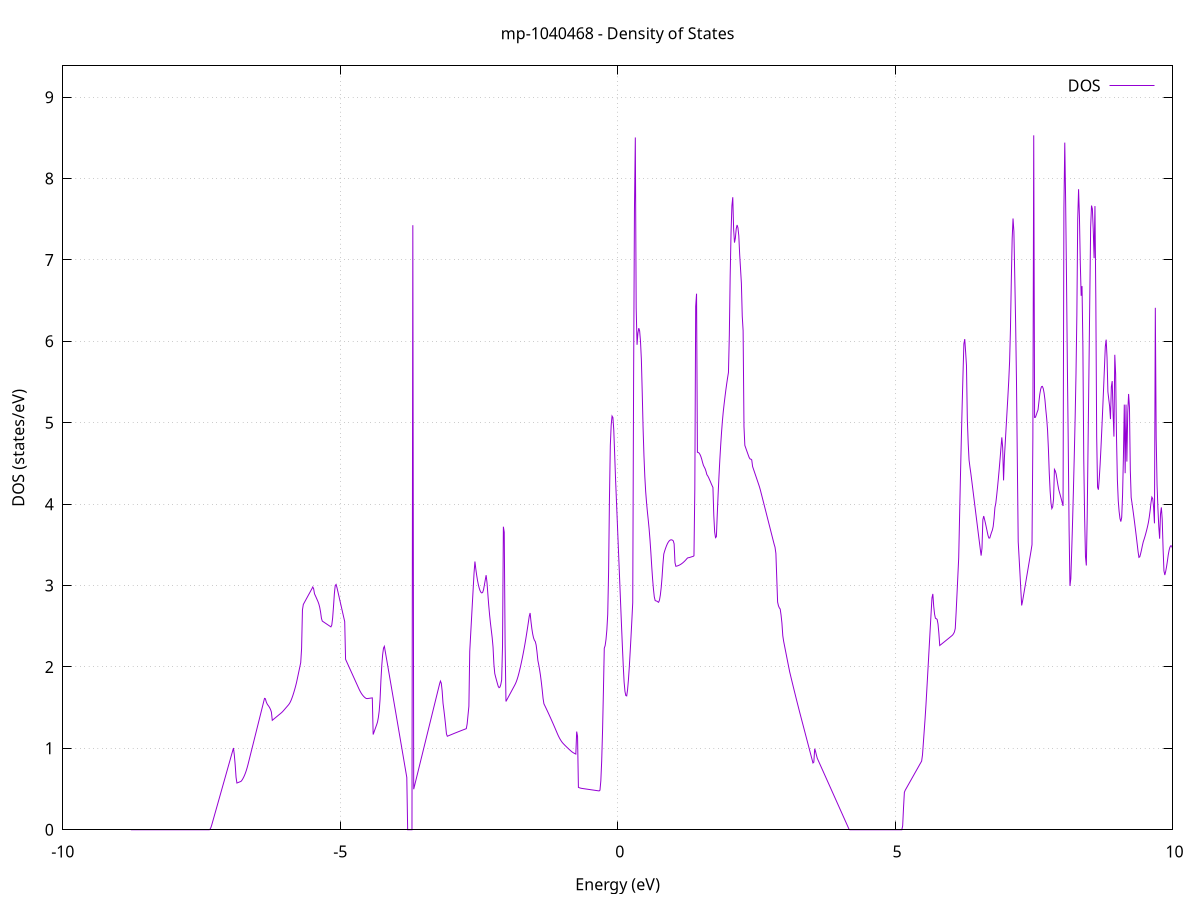set title 'mp-1040468 - Density of States'
set xlabel 'Energy (eV)'
set ylabel 'DOS (states/eV)'
set grid
set xrange [-10:10]
set yrange [0:9.384]
set xzeroaxis lt -1
set terminal png size 800,600
set output 'mp-1040468_dos_gnuplot.png'
plot '-' using 1:2 with lines title 'DOS'
-8.773600 0.000000
-8.758000 0.000000
-8.742500 0.000000
-8.726900 0.000000
-8.711400 0.000000
-8.695800 0.000000
-8.680300 0.000000
-8.664800 0.000000
-8.649200 0.000000
-8.633700 0.000000
-8.618100 0.000000
-8.602600 0.000000
-8.587100 0.000000
-8.571500 0.000000
-8.556000 0.000000
-8.540400 0.000000
-8.524900 0.000000
-8.509300 0.000000
-8.493800 0.000000
-8.478300 0.000000
-8.462700 0.000000
-8.447200 0.000000
-8.431600 0.000000
-8.416100 0.000000
-8.400500 0.000000
-8.385000 0.000000
-8.369500 0.000000
-8.353900 0.000000
-8.338400 0.000000
-8.322800 0.000000
-8.307300 0.000000
-8.291800 0.000000
-8.276200 0.000000
-8.260700 0.000000
-8.245100 0.000000
-8.229600 0.000000
-8.214000 0.000000
-8.198500 0.000000
-8.183000 0.000000
-8.167400 0.000000
-8.151900 0.000000
-8.136300 0.000000
-8.120800 0.000000
-8.105200 0.000000
-8.089700 0.000000
-8.074200 0.000000
-8.058600 0.000000
-8.043100 0.000000
-8.027500 0.000000
-8.012000 0.000000
-7.996500 0.000000
-7.980900 0.000000
-7.965400 0.000000
-7.949800 0.000000
-7.934300 0.000000
-7.918700 0.000000
-7.903200 0.000000
-7.887700 0.000000
-7.872100 0.000000
-7.856600 0.000000
-7.841000 0.000000
-7.825500 0.000000
-7.809900 0.000000
-7.794400 0.000000
-7.778900 0.000000
-7.763300 0.000000
-7.747800 0.000000
-7.732200 0.000000
-7.716700 0.000000
-7.701200 0.000000
-7.685600 0.000000
-7.670100 0.000000
-7.654500 0.000000
-7.639000 0.000000
-7.623400 0.000000
-7.607900 0.000000
-7.592400 0.000000
-7.576800 0.000000
-7.561300 0.000000
-7.545700 0.000000
-7.530200 0.000000
-7.514600 0.000000
-7.499100 0.000000
-7.483600 0.000000
-7.468000 0.000000
-7.452500 0.000000
-7.436900 0.000000
-7.421400 0.000000
-7.405900 0.000000
-7.390300 0.000000
-7.374800 0.000000
-7.359200 0.000100
-7.343700 0.010200
-7.328100 0.032100
-7.312600 0.066100
-7.297100 0.103700
-7.281500 0.141200
-7.266000 0.178700
-7.250400 0.216300
-7.234900 0.253800
-7.219300 0.291300
-7.203800 0.328800
-7.188300 0.366400
-7.172700 0.403900
-7.157200 0.441400
-7.141600 0.479000
-7.126100 0.516500
-7.110600 0.554000
-7.095000 0.591500
-7.079500 0.629100
-7.063900 0.666600
-7.048400 0.704100
-7.032800 0.741700
-7.017300 0.779200
-7.001800 0.816700
-6.986200 0.854200
-6.970700 0.891800
-6.955100 0.929300
-6.939600 0.966800
-6.924000 1.004400
-6.908500 0.918000
-6.893000 0.799400
-6.877400 0.645000
-6.861900 0.574400
-6.846300 0.578600
-6.830800 0.582900
-6.815200 0.587100
-6.799700 0.591400
-6.784200 0.597000
-6.768600 0.611400
-6.753100 0.629000
-6.737500 0.649700
-6.722000 0.673600
-6.706500 0.700700
-6.690900 0.731900
-6.675400 0.767600
-6.659800 0.807700
-6.644300 0.850100
-6.628700 0.892600
-6.613200 0.935000
-6.597700 0.977400
-6.582100 1.019900
-6.566600 1.062300
-6.551000 1.104700
-6.535500 1.147200
-6.519900 1.189600
-6.504400 1.232000
-6.488900 1.274500
-6.473300 1.316900
-6.457800 1.359300
-6.442200 1.401800
-6.426700 1.444200
-6.411200 1.486600
-6.395600 1.529100
-6.380100 1.571500
-6.364500 1.614000
-6.349000 1.610100
-6.333400 1.571300
-6.317900 1.547100
-6.302400 1.530700
-6.286800 1.516700
-6.271300 1.498900
-6.255700 1.477100
-6.240200 1.445000
-6.224600 1.344500
-6.209100 1.353300
-6.193600 1.362000
-6.178000 1.370800
-6.162500 1.379500
-6.146900 1.388300
-6.131400 1.397000
-6.115900 1.405800
-6.100300 1.414600
-6.084800 1.423300
-6.069200 1.432100
-6.053700 1.441200
-6.038100 1.451600
-6.022600 1.463300
-6.007100 1.475600
-5.991500 1.487900
-5.976000 1.500200
-5.960400 1.512400
-5.944900 1.524700
-5.929300 1.537100
-5.913800 1.552200
-5.898300 1.571600
-5.882700 1.595200
-5.867200 1.623100
-5.851600 1.653800
-5.836100 1.687200
-5.820600 1.723300
-5.805000 1.761900
-5.789500 1.803300
-5.773900 1.852400
-5.758400 1.902700
-5.742800 1.953000
-5.727300 2.003400
-5.711800 2.053700
-5.696200 2.227700
-5.680700 2.700700
-5.665100 2.768000
-5.649600 2.787400
-5.634000 2.806800
-5.618500 2.826200
-5.603000 2.845600
-5.587400 2.865000
-5.571900 2.884400
-5.556300 2.903800
-5.540800 2.923200
-5.525300 2.942600
-5.509700 2.962000
-5.494200 2.982600
-5.478600 2.959100
-5.463100 2.898000
-5.447500 2.875200
-5.432000 2.851500
-5.416500 2.827500
-5.400900 2.803200
-5.385400 2.774200
-5.369800 2.733400
-5.354300 2.675900
-5.338700 2.598300
-5.323200 2.563700
-5.307700 2.556600
-5.292100 2.549400
-5.276600 2.542300
-5.261000 2.535200
-5.245500 2.528000
-5.230000 2.520900
-5.214400 2.513800
-5.198900 2.506600
-5.183300 2.499500
-5.167800 2.492400
-5.152200 2.514100
-5.136700 2.600300
-5.121200 2.741000
-5.105600 2.897600
-5.090100 3.000700
-5.074500 3.013400
-5.059000 2.975900
-5.043400 2.929400
-5.027900 2.882900
-5.012400 2.836400
-4.996800 2.789900
-4.981300 2.743300
-4.965700 2.696800
-4.950200 2.650300
-4.934700 2.603700
-4.919100 2.557200
-4.903600 2.094300
-4.888000 2.070900
-4.872500 2.047500
-4.856900 2.024100
-4.841400 2.000700
-4.825900 1.977300
-4.810300 1.953900
-4.794800 1.930400
-4.779200 1.907000
-4.763700 1.883600
-4.748100 1.860200
-4.732600 1.836700
-4.717100 1.813300
-4.701500 1.789800
-4.686000 1.766400
-4.670400 1.742900
-4.654900 1.720100
-4.639400 1.699400
-4.623800 1.680900
-4.608300 1.664700
-4.592700 1.650500
-4.577200 1.638200
-4.561600 1.627800
-4.546100 1.619300
-4.530600 1.612700
-4.515000 1.611300
-4.499500 1.612800
-4.483900 1.614300
-4.468400 1.615800
-4.452800 1.617300
-4.437300 1.618800
-4.421800 1.620300
-4.406200 1.170200
-4.390700 1.200000
-4.375100 1.229900
-4.359600 1.259700
-4.344100 1.289600
-4.328500 1.322500
-4.313000 1.378000
-4.297400 1.459900
-4.281900 1.601400
-4.266300 1.836400
-4.250800 2.019800
-4.235300 2.151700
-4.219700 2.231900
-4.204200 2.253600
-4.188600 2.192200
-4.173100 2.130600
-4.157500 2.069100
-4.142000 2.007500
-4.126500 1.945900
-4.110900 1.884200
-4.095400 1.822500
-4.079800 1.760800
-4.064300 1.699000
-4.048800 1.637100
-4.033200 1.575300
-4.017700 1.513400
-4.002100 1.451400
-3.986600 1.389400
-3.971000 1.327400
-3.955500 1.265300
-3.940000 1.203200
-3.924400 1.141000
-3.908900 1.078900
-3.893300 1.016600
-3.877800 0.954400
-3.862200 0.892000
-3.846700 0.829700
-3.831200 0.767300
-3.815600 0.704900
-3.800100 0.642400
-3.784500 0.000000
-3.769000 0.000000
-3.753400 0.000000
-3.737900 0.000000
-3.722400 0.000000
-3.706800 0.000000
-3.691300 7.427000
-3.675700 0.498300
-3.660200 0.541400
-3.644700 0.584600
-3.629100 0.627700
-3.613600 0.670900
-3.598000 0.714000
-3.582500 0.757200
-3.566900 0.800300
-3.551400 0.843400
-3.535900 0.886600
-3.520300 0.929700
-3.504800 0.972800
-3.489200 1.015900
-3.473700 1.059100
-3.458100 1.102200
-3.442600 1.145300
-3.427100 1.188400
-3.411500 1.231500
-3.396000 1.274600
-3.380400 1.317700
-3.364900 1.360800
-3.349400 1.403800
-3.333800 1.446900
-3.318300 1.490000
-3.302700 1.533100
-3.287200 1.576100
-3.271600 1.619200
-3.256100 1.662300
-3.240600 1.705300
-3.225000 1.748400
-3.209500 1.791400
-3.193900 1.826600
-3.178400 1.801100
-3.162800 1.705200
-3.147300 1.554800
-3.131800 1.472500
-3.116200 1.382200
-3.100700 1.283900
-3.085100 1.177500
-3.069600 1.148700
-3.054100 1.153200
-3.038500 1.157700
-3.023000 1.162100
-3.007400 1.166500
-2.991900 1.170900
-2.976300 1.175300
-2.960800 1.179600
-2.945300 1.184000
-2.929700 1.188300
-2.914200 1.192500
-2.898600 1.196800
-2.883100 1.201000
-2.867500 1.205300
-2.852000 1.209400
-2.836500 1.213600
-2.820900 1.217800
-2.805400 1.221900
-2.789800 1.226000
-2.774300 1.230100
-2.758800 1.234100
-2.743200 1.238100
-2.727700 1.242200
-2.712100 1.301600
-2.696600 1.409600
-2.681000 1.517000
-2.665500 2.192300
-2.650000 2.386800
-2.634400 2.580600
-2.618900 2.773800
-2.603300 2.966300
-2.587800 3.156400
-2.572200 3.295100
-2.556700 3.205900
-2.541200 3.128600
-2.525600 3.063100
-2.510100 3.009500
-2.494500 2.967300
-2.479000 2.936500
-2.463500 2.917100
-2.447900 2.909200
-2.432400 2.916500
-2.416800 2.950200
-2.401300 3.008000
-2.385700 3.069800
-2.370200 3.127600
-2.354700 3.037900
-2.339100 2.894700
-2.323600 2.758800
-2.308000 2.640200
-2.292500 2.539100
-2.276900 2.450500
-2.261400 2.360600
-2.245900 2.245200
-2.230300 2.034600
-2.214800 1.919700
-2.199200 1.876700
-2.183700 1.837900
-2.168200 1.799100
-2.152600 1.762400
-2.137100 1.745600
-2.121500 1.752900
-2.106000 1.784200
-2.090400 1.839500
-2.074900 2.251400
-2.059400 3.722900
-2.043800 3.655900
-2.028300 2.282300
-2.012700 1.576400
-1.997200 1.596100
-1.981600 1.615800
-1.966100 1.635600
-1.950600 1.655300
-1.935000 1.675000
-1.919500 1.694700
-1.903900 1.714400
-1.888400 1.734000
-1.872900 1.753700
-1.857300 1.773400
-1.841800 1.794300
-1.826200 1.819500
-1.810700 1.849400
-1.795100 1.884000
-1.779600 1.923300
-1.764100 1.966600
-1.748500 2.012500
-1.733000 2.061200
-1.717400 2.112400
-1.701900 2.166300
-1.686300 2.222900
-1.670800 2.282100
-1.655300 2.344900
-1.639700 2.411600
-1.624200 2.480100
-1.608600 2.550700
-1.593100 2.623100
-1.577600 2.663100
-1.562000 2.557900
-1.546500 2.471700
-1.530900 2.404600
-1.515400 2.356600
-1.499800 2.327800
-1.484300 2.312200
-1.468800 2.269000
-1.453200 2.182700
-1.437700 2.079600
-1.422100 2.027000
-1.406600 1.967200
-1.391000 1.896200
-1.375500 1.814000
-1.360000 1.720500
-1.344400 1.615900
-1.328900 1.548000
-1.313300 1.526100
-1.297800 1.504100
-1.282300 1.481800
-1.266700 1.459300
-1.251200 1.436500
-1.235600 1.413500
-1.220100 1.390300
-1.204500 1.366800
-1.189000 1.343100
-1.173500 1.319200
-1.157900 1.295000
-1.142400 1.270600
-1.126800 1.246000
-1.111300 1.221100
-1.095700 1.196000
-1.080200 1.171300
-1.064700 1.148500
-1.049100 1.127600
-1.033600 1.108700
-1.018000 1.091800
-1.002500 1.076800
-0.986900 1.063700
-0.971400 1.052400
-0.955900 1.041600
-0.940300 1.031000
-0.924800 1.020600
-0.909200 1.010300
-0.893700 1.000300
-0.878200 0.990400
-0.862600 0.980700
-0.847100 0.971200
-0.831500 0.961900
-0.816000 0.953700
-0.800400 0.946800
-0.784900 0.940600
-0.769400 0.935000
-0.753800 0.930100
-0.738300 1.206300
-0.722700 1.148100
-0.707200 0.520700
-0.691600 0.516600
-0.676100 0.513200
-0.660600 0.510400
-0.645000 0.508300
-0.629500 0.506700
-0.613900 0.505100
-0.598400 0.503600
-0.582900 0.502000
-0.567300 0.500500
-0.551800 0.498900
-0.536200 0.497400
-0.520700 0.495800
-0.505100 0.494300
-0.489600 0.492800
-0.474100 0.491200
-0.458500 0.489700
-0.443000 0.488100
-0.427400 0.486600
-0.411900 0.485000
-0.396300 0.483500
-0.380800 0.482000
-0.365300 0.480400
-0.349700 0.478900
-0.334200 0.477300
-0.318600 0.486000
-0.303100 0.600600
-0.287600 0.844600
-0.272000 1.215900
-0.256500 1.700200
-0.240900 2.230100
-0.225400 2.262500
-0.209800 2.338000
-0.194300 2.456500
-0.178800 2.646500
-0.163200 3.161800
-0.147700 4.062300
-0.132100 4.721300
-0.116600 4.968300
-0.101000 5.082600
-0.085500 5.064200
-0.070000 4.913100
-0.054400 4.629200
-0.038900 4.328000
-0.023300 4.069200
-0.007800 3.809500
0.007700 3.549200
0.023300 3.288500
0.038800 3.027400
0.054400 2.765700
0.069900 2.503900
0.085500 2.251800
0.101000 2.015000
0.116500 1.815200
0.132100 1.699300
0.147600 1.648800
0.163200 1.644500
0.178700 1.719700
0.194300 1.842700
0.209800 1.996600
0.225300 2.178900
0.240900 2.373400
0.256400 2.577100
0.272000 2.789900
0.287500 5.511600
0.303000 7.624100
0.318600 8.504600
0.334100 6.411900
0.349700 5.957800
0.365200 6.100600
0.380800 6.162000
0.396300 6.129100
0.411800 6.001900
0.427400 5.780200
0.442900 5.378600
0.458500 4.935800
0.474000 4.596000
0.489600 4.340100
0.505100 4.155000
0.520600 4.020600
0.536200 3.906300
0.551700 3.805200
0.567300 3.695200
0.582800 3.563600
0.598300 3.410400
0.613900 3.238900
0.629400 3.085000
0.645000 2.958600
0.660500 2.861300
0.676100 2.816000
0.691600 2.811300
0.707100 2.808800
0.722700 2.800500
0.738200 2.794400
0.753800 2.821500
0.769300 2.881900
0.784900 2.975500
0.800400 3.102400
0.815900 3.262600
0.831500 3.386500
0.847000 3.423700
0.862600 3.455900
0.878100 3.484500
0.893600 3.509500
0.909200 3.529600
0.924700 3.545000
0.940300 3.555500
0.955800 3.561200
0.971400 3.562000
0.986900 3.558100
1.002400 3.549300
1.018000 3.512300
1.033500 3.281600
1.049100 3.236700
1.064600 3.239000
1.080200 3.242200
1.095700 3.246200
1.111200 3.251000
1.126800 3.256800
1.142300 3.263300
1.157900 3.270800
1.173400 3.279000
1.188900 3.288200
1.204500 3.298200
1.220000 3.309000
1.235600 3.320700
1.251100 3.333300
1.266700 3.341600
1.282200 3.342600
1.297700 3.345000
1.313300 3.348600
1.328800 3.352300
1.344400 3.355500
1.359900 3.358300
1.375500 3.365700
1.391000 4.191600
1.406500 6.428300
1.422100 6.585700
1.437600 4.637300
1.453200 4.635000
1.468700 4.626700
1.484200 4.610100
1.499800 4.585400
1.515300 4.552400
1.530900 4.511200
1.546400 4.475900
1.562000 4.455000
1.577500 4.434100
1.593000 4.402100
1.608600 4.361900
1.624100 4.346900
1.639700 4.326700
1.655200 4.302000
1.670800 4.278600
1.686300 4.252600
1.701800 4.228300
1.717400 4.205700
1.732900 3.860500
1.748500 3.658200
1.764000 3.588500
1.779500 3.600200
1.795100 3.869300
1.810600 4.116400
1.826200 4.341600
1.841700 4.544800
1.857300 4.726100
1.872800 4.885400
1.888300 5.022700
1.903900 5.138100
1.919400 5.231700
1.935000 5.320900
1.950500 5.404200
1.966100 5.481500
1.981600 5.552800
1.997100 5.618300
2.012700 6.071900
2.028200 6.805300
2.043800 7.336700
2.059300 7.666300
2.074900 7.770400
2.090400 7.377700
2.105900 7.212800
2.121500 7.267200
2.137000 7.382300
2.152600 7.429400
2.168100 7.394900
2.183600 7.296600
2.199200 7.068900
2.214700 6.893000
2.230300 6.711600
2.245800 6.308300
2.261400 6.130500
2.276900 4.953800
2.292400 4.722600
2.308000 4.692000
2.323500 4.661700
2.339100 4.631800
2.354600 4.602100
2.370200 4.573400
2.385700 4.555700
2.401200 4.552700
2.416800 4.543200
2.432300 4.462200
2.447900 4.430900
2.463400 4.399600
2.478900 4.368300
2.494500 4.337100
2.510000 4.305800
2.525600 4.274500
2.541100 4.243300
2.556700 4.211000
2.572200 4.173900
2.587700 4.132300
2.603300 4.090600
2.618800 4.048900
2.634400 4.007300
2.649900 3.965600
2.665500 3.923900
2.681000 3.882200
2.696500 3.840400
2.712100 3.798700
2.727600 3.757000
2.743200 3.715200
2.758700 3.673500
2.774200 3.631700
2.789800 3.589900
2.805300 3.548200
2.820900 3.507000
2.836400 3.471100
2.852000 3.395500
2.867500 3.095500
2.883000 2.797200
2.898600 2.751200
2.914100 2.726300
2.929700 2.711500
2.945200 2.637500
2.960800 2.537800
2.976300 2.384400
2.991800 2.314900
3.007400 2.261000
3.022900 2.207100
3.038500 2.153300
3.054000 2.099600
3.069500 2.046000
3.085100 1.992600
3.100600 1.939600
3.116200 1.895500
3.131700 1.851600
3.147300 1.808000
3.162800 1.764600
3.178300 1.721500
3.193900 1.678600
3.209400 1.636000
3.225000 1.593600
3.240500 1.551500
3.256100 1.509600
3.271600 1.468000
3.287100 1.427100
3.302700 1.386700
3.318200 1.346300
3.333800 1.305900
3.349300 1.265500
3.364800 1.225100
3.380400 1.184700
3.395900 1.144300
3.411500 1.103900
3.427000 1.063400
3.442600 1.023000
3.458100 0.982600
3.473600 0.942100
3.489200 0.901700
3.504700 0.861200
3.520300 0.820800
3.535800 0.830800
3.551400 0.995700
3.566900 0.962300
3.582400 0.918000
3.598000 0.878200
3.613500 0.854600
3.629100 0.830900
3.644600 0.807200
3.660100 0.783600
3.675700 0.759900
3.691200 0.736200
3.706800 0.712600
3.722300 0.688900
3.737900 0.665200
3.753400 0.641600
3.768900 0.617900
3.784500 0.594200
3.800000 0.570600
3.815600 0.546900
3.831100 0.523200
3.846700 0.499600
3.862200 0.475900
3.877700 0.452200
3.893300 0.428600
3.908800 0.404900
3.924400 0.381200
3.939900 0.357600
3.955400 0.333900
3.971000 0.310200
3.986500 0.286600
4.002100 0.262900
4.017600 0.239200
4.033200 0.215600
4.048700 0.191900
4.064200 0.168200
4.079800 0.144600
4.095300 0.120900
4.110900 0.097200
4.126400 0.073600
4.142000 0.049900
4.157500 0.026200
4.173000 0.002600
4.188600 0.000000
4.204100 0.000000
4.219700 0.000000
4.235200 0.000000
4.250700 0.000000
4.266300 0.000000
4.281800 0.000000
4.297400 0.000000
4.312900 0.000000
4.328500 0.000000
4.344000 0.000000
4.359500 0.000000
4.375100 0.000000
4.390600 0.000000
4.406200 0.000000
4.421700 0.000000
4.437300 0.000000
4.452800 0.000000
4.468300 0.000000
4.483900 0.000000
4.499400 0.000000
4.515000 0.000000
4.530500 0.000000
4.546000 0.000000
4.561600 0.000000
4.577100 0.000000
4.592700 0.000000
4.608200 0.000000
4.623800 0.000000
4.639300 0.000000
4.654800 0.000000
4.670400 0.000000
4.685900 0.000000
4.701500 0.000000
4.717000 0.000000
4.732600 0.000000
4.748100 0.000000
4.763600 0.000000
4.779200 0.000000
4.794700 0.000000
4.810300 0.000000
4.825800 0.000000
4.841400 0.000000
4.856900 0.000000
4.872400 0.000000
4.888000 0.000000
4.903500 0.000000
4.919100 0.000000
4.934600 0.000000
4.950100 0.000000
4.965700 0.000000
4.981200 0.000000
4.996800 0.000000
5.012300 0.000000
5.027900 0.000000
5.043400 0.000000
5.058900 0.000000
5.074500 0.000000
5.090000 0.000000
5.105600 0.000000
5.121100 0.000000
5.136700 0.046700
5.152200 0.269600
5.167700 0.460300
5.183300 0.486000
5.198800 0.504800
5.214400 0.523600
5.229900 0.542500
5.245400 0.561300
5.261000 0.580100
5.276500 0.598900
5.292100 0.617700
5.307600 0.636500
5.323200 0.655300
5.338700 0.674100
5.354200 0.693000
5.369800 0.711800
5.385300 0.730600
5.400900 0.749400
5.416400 0.768200
5.432000 0.787100
5.447500 0.805900
5.463000 0.824700
5.478600 0.843500
5.494100 0.918300
5.509700 1.066900
5.525200 1.215200
5.540700 1.363400
5.556300 1.528500
5.571800 1.715200
5.587400 1.903800
5.602900 2.094300
5.618500 2.286700
5.634000 2.477900
5.649500 2.663700
5.665100 2.849000
5.680600 2.897400
5.696200 2.747300
5.711700 2.649400
5.727300 2.598100
5.742800 2.593300
5.758300 2.583700
5.773900 2.527400
5.789400 2.412100
5.805000 2.263500
5.820500 2.272000
5.836000 2.280400
5.851600 2.288900
5.867100 2.297400
5.882700 2.305900
5.898200 2.314400
5.913800 2.323000
5.929300 2.331600
5.944800 2.340200
5.960400 2.348800
5.975900 2.357400
5.991500 2.366100
6.007000 2.374800
6.022600 2.383500
6.038100 2.393400
6.053600 2.408500
6.069200 2.429300
6.084700 2.472600
6.100300 2.670200
6.115800 2.890600
6.131300 3.114800
6.146900 3.342900
6.162400 3.841200
6.178000 4.327200
6.193500 4.783000
6.209100 5.208600
6.224600 5.604000
6.240100 5.969200
6.255700 6.027600
6.271200 5.873800
6.286800 5.703800
6.302300 5.045200
6.317900 4.746300
6.333400 4.542200
6.348900 4.458100
6.364500 4.382700
6.380000 4.299600
6.395600 4.214500
6.411100 4.129200
6.426600 4.043700
6.442200 3.958000
6.457700 3.872300
6.473300 3.787000
6.488800 3.702000
6.504400 3.617400
6.519900 3.533100
6.535400 3.449200
6.551000 3.368000
6.566500 3.459700
6.582100 3.808100
6.597600 3.853900
6.613200 3.811200
6.628700 3.765500
6.644200 3.716600
6.659800 3.664700
6.675300 3.615000
6.690900 3.583900
6.706400 3.583600
6.721900 3.618100
6.737500 3.652400
6.753000 3.679700
6.768600 3.726800
6.784100 3.825900
6.799700 3.959300
6.815200 4.010200
6.830700 4.102800
6.846300 4.205700
6.861800 4.316100
6.877400 4.433900
6.892900 4.559100
6.908500 4.692900
6.924000 4.820200
6.939500 4.695300
6.955100 4.292400
6.970600 4.572400
6.986200 4.759500
7.001700 4.945900
7.017200 5.131400
7.032800 5.316200
7.048300 5.510900
7.063900 5.748900
7.079400 6.146200
7.095000 6.747400
7.110500 7.260800
7.126000 7.509300
7.141600 7.347800
7.157100 6.797600
7.172700 6.226300
7.188200 5.514200
7.203800 4.511400
7.219300 3.539100
7.234800 3.349100
7.250400 3.155200
7.265900 2.957400
7.281500 2.755700
7.297000 2.804800
7.312500 2.867600
7.328100 2.930400
7.343600 2.993200
7.359200 3.056000
7.374700 3.118900
7.390300 3.181800
7.405800 3.244700
7.421300 3.307700
7.436900 3.370700
7.452400 3.433700
7.468000 3.502400
7.483500 4.814100
7.499100 8.530600
7.514600 5.065100
7.530100 5.067100
7.545700 5.097800
7.561200 5.130600
7.576800 5.159700
7.592300 5.256400
7.607800 5.347900
7.623400 5.410100
7.638900 5.443100
7.654500 5.446800
7.670000 5.421200
7.685600 5.366300
7.701100 5.282100
7.716600 5.161200
7.732200 5.054700
7.747700 4.915400
7.763300 4.684200
7.778800 4.387000
7.794400 4.163800
7.809900 4.014400
7.825400 3.945500
7.841000 3.967200
7.856500 4.064400
7.872100 4.426900
7.887600 4.408500
7.903200 4.369700
7.918700 4.303400
7.934200 4.236700
7.949800 4.178600
7.965300 4.139500
7.980900 4.101000
7.996400 4.061100
8.011900 4.020100
8.027500 3.977700
8.043000 7.630600
8.058600 8.441600
8.074100 7.721400
8.089700 6.775400
8.105200 5.704700
8.120700 4.774000
8.136300 3.697400
8.151800 2.995700
8.167400 3.085100
8.182900 3.411200
8.198500 3.770200
8.214000 4.162200
8.229500 4.587300
8.245100 5.048600
8.260600 5.589700
8.276200 6.316800
8.291700 7.498100
8.307200 7.868700
8.322800 7.531500
8.338300 6.959700
8.353900 6.559800
8.369400 6.679100
8.385000 5.940100
8.400500 4.561000
8.416000 3.851200
8.431600 3.356400
8.447100 3.246500
8.462700 3.848400
8.478200 4.729000
8.493800 5.619900
8.509300 6.528500
8.524800 7.402500
8.540400 7.667900
8.555900 7.626700
8.571500 7.374000
8.587000 7.022400
8.602500 7.661600
8.618100 6.515700
8.633600 4.827000
8.649200 4.208900
8.664700 4.177800
8.680300 4.316500
8.695800 4.490200
8.711300 4.698700
8.726900 4.931100
8.742400 5.171200
8.758000 5.419100
8.773500 5.674800
8.789100 5.936600
8.804600 6.020800
8.820100 5.801200
8.835700 5.380500
8.851200 5.289900
8.866800 5.202100
8.882300 5.044500
8.897800 5.441100
8.913400 5.512000
8.928900 5.124500
8.944500 4.830200
8.960000 5.835000
8.975600 5.595300
8.991100 4.815200
9.006600 4.299500
9.022200 4.045400
9.037700 3.911600
9.053300 3.825100
9.068800 3.785900
9.084400 3.837700
9.099900 4.109000
9.115400 4.581100
9.131000 5.222800
9.146500 4.380200
9.162100 5.222800
9.177600 4.523200
9.193100 5.120400
9.208700 5.353600
9.224200 5.191400
9.239800 4.414700
9.255300 4.081900
9.270900 4.009400
9.286400 3.932400
9.301900 3.852800
9.317500 3.770500
9.333000 3.685500
9.348600 3.597900
9.364100 3.507700
9.379700 3.416600
9.395200 3.346200
9.410700 3.353800
9.426300 3.393600
9.441800 3.439500
9.457400 3.491600
9.472900 3.536900
9.488400 3.569000
9.504000 3.604000
9.519500 3.642000
9.535100 3.682800
9.550600 3.726600
9.566200 3.776900
9.581700 3.842300
9.597200 3.923200
9.612800 4.019600
9.628300 4.086800
9.643900 4.067400
9.659400 3.959900
9.675000 3.764400
9.690500 6.412200
9.706000 4.816600
9.721600 4.240100
9.737100 3.949500
9.752700 3.724800
9.768200 3.575700
9.783700 3.878100
9.799300 3.960600
9.814800 3.813800
9.830400 3.451800
9.845900 3.181300
9.861500 3.129400
9.877000 3.173300
9.892500 3.230200
9.908100 3.300400
9.923600 3.377300
9.939200 3.435800
9.954700 3.473200
9.970300 3.489500
9.985800 3.484700
10.001300 3.456300
10.016900 3.383400
10.032400 3.261500
10.048000 3.094400
10.063500 2.922100
10.079000 2.786500
10.094600 2.687800
10.110100 2.625900
10.125700 2.600900
10.141200 2.664900
10.156800 2.751700
10.172300 2.852800
10.187800 3.166600
10.203400 3.581400
10.218900 4.052200
10.234500 4.492500
10.250000 4.407600
10.265600 3.404200
10.281100 3.162000
10.296600 2.989300
10.312200 2.886400
10.327700 2.831600
10.343300 2.824600
10.358800 2.828800
10.374300 2.832700
10.389900 2.836300
10.405400 2.839600
10.421000 2.842600
10.436500 2.845300
10.452100 2.847700
10.467600 2.849800
10.483100 2.851600
10.498700 2.853100
10.514200 2.854200
10.529800 3.012900
10.545300 3.247100
10.560900 3.789900
10.576400 4.147600
10.591900 4.267900
10.607500 4.371200
10.623000 4.472700
10.638600 4.542700
10.654100 4.485500
10.669700 4.669600
10.685200 4.638600
10.700700 4.672400
10.716300 4.741800
10.731800 4.715900
10.747400 4.662700
10.762900 4.604500
10.778400 4.541500
10.794000 4.473500
10.809500 4.400400
10.825100 4.321100
10.840600 4.235500
10.856200 4.144100
10.871700 4.051400
10.887200 3.958800
10.902800 3.866100
10.918300 3.774100
10.933900 3.695800
10.949400 3.632400
10.965000 3.578000
10.980500 3.535300
10.996000 3.507600
11.011600 3.479500
11.027100 3.451000
11.042700 3.412300
11.058200 3.359500
11.073700 3.307800
11.089300 3.257100
11.104800 3.207400
11.120400 3.158800
11.135900 3.111200
11.151500 3.064700
11.167000 3.026300
11.182500 2.995200
11.198100 2.988900
11.213600 2.984300
11.229200 2.981300
11.244700 2.979900
11.260300 2.980000
11.275800 2.989800
11.291300 3.007300
11.306900 3.024900
11.322400 3.042600
11.338000 3.060500
11.353500 3.078500
11.369000 3.103100
11.384600 3.138500
11.400100 3.180300
11.415700 3.228500
11.431200 3.283200
11.446800 3.344200
11.462300 3.411800
11.477800 3.446200
11.493400 3.457200
11.508900 3.462900
11.524500 3.463200
11.540000 3.553900
11.555600 3.656000
11.571100 3.731000
11.586600 3.859700
11.602200 4.592300
11.617700 4.501500
11.633300 4.350200
11.648800 4.354100
11.664300 4.358000
11.679900 4.342300
11.695400 4.304200
11.711000 4.246500
11.726500 4.186200
11.742100 4.647100
11.757600 4.781800
11.773100 4.782000
11.788700 4.724000
11.804200 4.611100
11.819800 4.486600
11.835300 4.381500
11.850900 4.292700
11.866400 4.211200
11.881900 4.137100
11.897500 4.070300
11.913000 4.010800
11.928600 3.985100
11.944100 3.997600
11.959600 4.019900
11.975200 4.052300
11.990700 4.095600
12.006300 4.104000
12.021800 4.108400
12.037400 4.111400
12.052900 4.112900
12.068400 4.113000
12.084000 4.111600
12.099500 4.107500
12.115100 4.097200
12.130600 4.083900
12.146200 4.130000
12.161700 4.178700
12.177200 4.230500
12.192800 4.285100
12.208300 4.342200
12.223900 4.428100
12.239400 4.546900
12.254900 4.683300
12.270500 4.833600
12.286000 4.991900
12.301600 5.170400
12.317100 6.546300
12.332700 6.487200
12.348200 7.030400
12.363700 8.475500
12.379300 5.881300
12.394800 5.549600
12.410400 5.622100
12.425900 5.672800
12.441500 5.701600
12.457000 5.708700
12.472500 5.693800
12.488100 5.656900
12.503600 5.596500
12.519200 5.512400
12.534700 5.409400
12.550200 5.341500
12.565800 5.605400
12.581300 5.497600
12.596900 5.395300
12.612400 5.291700
12.628000 5.186900
12.643500 5.069700
12.659000 4.921200
12.674600 4.877000
12.690100 4.838400
12.705700 4.799500
12.721200 4.760300
12.736800 4.706500
12.752300 4.402700
12.767800 3.940900
12.783400 3.588700
12.798900 3.447800
12.814500 3.427100
12.830000 3.406700
12.845500 3.384900
12.861100 3.358000
12.876600 3.354400
12.892200 3.347800
12.907700 3.337700
12.923300 3.324100
12.938800 3.306900
12.954300 3.288600
12.969900 3.283600
12.985400 3.276400
13.001000 3.266900
13.016500 3.255200
13.032100 3.241200
13.047600 20.390000
13.063100 3.829600
13.078700 3.857900
13.094200 3.894400
13.109800 3.929400
13.125300 3.969700
13.140800 4.026700
13.156400 4.086100
13.171900 4.147800
13.187500 4.877400
13.203000 6.222700
13.218600 6.741600
13.234100 5.701200
13.249600 5.142200
13.265200 5.251900
13.280700 5.383600
13.296300 5.493200
13.311800 5.472400
13.327400 5.546800
13.342900 5.613100
13.358400 5.671300
13.374000 5.721400
13.389500 5.763000
13.405100 5.761200
13.420600 5.697900
13.436200 5.590900
13.451700 5.457600
13.467200 5.304600
13.482800 5.226500
13.498300 5.207000
13.513900 5.122600
13.529400 4.916300
13.544900 4.870000
13.560500 4.864300
13.576000 4.881300
13.591600 4.902600
13.607100 4.917900
13.622700 4.939200
13.638200 4.960800
13.653700 4.975100
13.669300 4.983300
13.684800 4.989300
13.700400 4.993100
13.715900 4.994600
13.731500 5.018400
13.747000 5.045900
13.762500 5.067600
13.778100 5.071100
13.793600 5.043000
13.809200 4.983400
13.824700 4.892500
13.840200 4.613900
13.855800 4.421500
13.871300 4.254200
13.886900 4.251000
13.902400 4.259500
13.918000 4.253900
13.933500 4.287500
13.949000 4.426900
13.964600 4.557100
13.980100 4.676700
13.995700 4.785600
14.011200 4.883700
14.026800 4.970900
14.042300 5.043400
14.057800 5.103900
14.073400 5.077600
14.088900 5.012500
14.104500 4.939700
14.120000 4.858200
14.135500 4.816700
14.151100 4.768100
14.166600 4.699200
14.182200 4.618700
14.197700 4.599500
14.213300 4.624700
14.228800 4.687800
14.244300 4.782800
14.259900 4.897200
14.275400 4.959500
14.291000 5.040900
14.306500 5.141200
14.322100 5.260500
14.337600 5.393000
14.353100 5.526000
14.368700 5.659300
14.384200 5.730500
14.399800 5.630000
14.415300 5.495000
14.430800 5.469100
14.446400 5.439100
14.461900 5.405100
14.477500 5.366900
14.493000 5.322400
14.508600 5.270700
14.524100 5.288700
14.539600 5.289200
14.555200 5.232300
14.570700 5.153500
14.586300 5.058700
14.601800 4.947900
14.617400 4.820000
14.632900 4.675200
14.648400 4.531600
14.664000 4.428100
14.679500 4.368300
14.695100 4.669900
14.710600 3.906100
14.726100 3.912400
14.741700 3.914000
14.757200 3.910900
14.772800 3.903500
14.788300 3.893000
14.803900 3.880000
14.819400 3.864400
14.834900 3.908900
14.850500 3.957900
14.866000 3.943000
14.881600 3.863900
14.897100 3.720500
14.912700 3.568600
14.928200 3.502700
14.943700 3.419600
14.959300 3.324600
14.974800 3.240200
14.990400 3.168700
15.005900 3.110200
15.021400 3.064700
15.037000 3.032100
15.052500 3.006900
15.068100 2.994000
15.083600 2.992800
15.099200 2.995500
15.114700 3.010500
15.130200 3.038600
15.145800 3.072800
15.161300 3.113100
15.176900 3.159600
15.192400 3.212500
15.208000 3.257600
15.223500 3.273100
15.239000 3.336400
15.254600 3.416300
15.270100 3.624100
15.285700 3.679000
15.301200 3.744500
15.316700 3.820600
15.332300 3.907300
15.347800 4.004800
15.363400 4.114600
15.378900 4.207700
15.394500 4.278000
15.410000 4.361800
15.425500 4.432100
15.441100 4.489000
15.456600 4.532400
15.472200 4.564800
15.487700 4.586700
15.503300 4.598400
15.518800 4.599700
15.534300 4.590900
15.549900 4.593000
15.565400 4.620600
15.581000 4.672800
15.596500 4.944600
15.612000 5.108300
15.627600 5.034300
15.643100 4.722700
15.658700 4.173400
15.674200 3.978700
15.689800 3.851100
15.705300 3.732400
15.720800 3.625000
15.736400 3.526700
15.751900 3.437700
15.767500 3.358800
15.783000 3.289800
15.798600 3.230900
15.814100 3.182000
15.829600 3.146300
15.845200 3.127100
15.860700 3.124300
15.876300 3.138100
15.891800 3.168300
15.907300 3.215900
15.922900 3.281200
15.938400 3.364200
15.954000 3.520900
15.969500 4.021400
15.985100 4.651700
16.000600 4.937200
16.016100 4.921100
16.031700 4.852300
16.047200 4.775900
16.062800 4.697400
16.078300 4.615200
16.093900 4.529300
16.109400 4.439700
16.124900 4.347800
16.140500 4.256200
16.156000 4.162800
16.171600 4.076700
16.187100 3.999700
16.202600 3.931700
16.218200 3.871300
16.233700 3.815900
16.249300 3.772000
16.264800 3.739400
16.280400 3.661400
16.295900 3.594200
16.311400 3.537600
16.327000 3.491600
16.342500 3.490300
16.358100 3.594500
16.373600 3.607400
16.389200 3.622700
16.404700 3.636900
16.420200 3.650000
16.435800 3.661900
16.451300 3.672800
16.466900 3.684800
16.482400 3.700300
16.498000 3.717700
16.513500 3.738900
16.529000 3.764000
16.544600 3.793400
16.560100 3.827100
16.575700 3.865000
16.591200 3.905100
16.606700 3.945400
16.622300 3.983000
16.637800 4.016400
16.653400 4.049100
16.668900 4.081100
16.684500 4.114900
16.700000 4.148200
16.715500 4.180600
16.731100 4.212200
16.746600 4.242300
16.762200 4.270900
16.777700 4.297900
16.793300 4.323400
16.808800 4.347300
16.824300 4.369600
16.839900 4.390300
16.855400 4.409300
16.871000 4.426700
16.886500 4.442500
16.902000 4.457000
16.917600 4.470600
16.933100 4.486900
16.948700 4.509600
16.964200 5.147500
16.979800 5.534300
16.995300 5.634000
17.010800 5.446700
17.026400 4.631100
17.041900 4.145300
17.057500 4.117500
17.073000 4.182500
17.088600 4.248300
17.104100 4.325800
17.119600 4.403900
17.135200 4.484000
17.150700 4.569800
17.166300 4.662400
17.181800 4.771400
17.197300 4.952300
17.212900 5.168000
17.228400 5.336900
17.244000 5.513400
17.259500 5.681500
17.275100 5.806400
17.290600 5.891800
17.306100 5.946000
17.321700 5.971800
17.337200 5.968600
17.352800 6.032400
17.368300 6.163800
17.383900 6.274200
17.399400 6.363400
17.414900 6.430900
17.430500 6.478700
17.446000 6.511000
17.461600 6.528300
17.477100 6.531000
17.492600 6.530500
17.508200 6.534600
17.523700 6.639200
17.539300 6.776200
17.554800 6.859600
17.570400 6.927600
17.585900 6.980500
17.601400 7.021600
17.617000 7.049900
17.632500 7.056500
17.648100 7.041700
17.663600 7.014600
17.679200 6.985400
17.694700 6.981300
17.710200 6.984000
17.725800 6.965400
17.741300 6.945300
17.756900 6.909700
17.772400 6.882200
17.787900 7.434100
17.803500 6.521500
17.819000 6.373900
17.834600 6.496100
17.850100 6.513800
17.865700 6.520200
17.881200 6.575600
17.896700 6.811000
17.912300 7.298600
17.927800 8.046100
17.943400 5.638600
17.958900 5.637400
17.974500 5.658200
17.990000 5.699300
18.005500 5.760600
18.021100 5.830800
18.036600 5.913900
18.052200 6.039800
18.067700 6.225200
18.083200 6.472200
18.098800 6.780900
18.114300 7.150200
18.129900 7.578000
18.145400 8.148200
18.161000 8.986500
18.176500 10.154100
18.192000 7.241100
18.207600 7.293000
18.223100 7.538300
18.238700 7.769000
18.254200 7.895200
18.269800 7.916800
18.285300 7.834900
18.300800 7.684700
18.316400 7.535300
18.331900 7.583800
18.347500 7.512500
18.363000 7.157300
18.378500 6.730800
18.394100 6.233000
18.409600 5.725300
18.425200 5.156200
18.440700 4.791400
18.456300 4.718600
18.471800 4.793100
18.487300 4.833100
18.502900 4.836000
18.518400 4.798100
18.534000 4.718600
18.549500 4.770000
18.565100 5.466300
18.580600 4.718000
18.596100 4.692200
18.611700 4.673000
18.627200 4.724700
18.642800 4.795100
18.658300 4.850900
18.673800 4.891200
18.689400 4.913400
18.704900 4.917400
18.720500 4.906100
18.736000 4.888800
18.751600 4.858400
18.767100 4.807100
18.782600 4.749700
18.798200 4.684300
18.813700 4.613100
18.829300 4.533100
18.844800 4.444500
18.860400 4.359900
18.875900 4.409300
18.891400 4.474600
18.907000 4.500800
18.922500 4.512100
18.938100 4.525100
18.953600 4.539600
18.969100 4.555700
18.984700 4.573400
19.000200 4.607000
19.015800 4.732300
19.031300 4.959900
19.046900 5.268300
19.062400 5.284100
19.077900 5.240000
19.093500 5.135800
19.109000 4.971700
19.124600 4.747600
19.140100 4.463500
19.155700 4.502000
19.171200 4.540200
19.186700 4.582900
19.202300 4.632300
19.217800 4.669800
19.233400 4.727500
19.248900 4.813100
19.264500 4.917300
19.280000 5.015000
19.295500 5.105200
19.311100 5.187800
19.326600 5.265900
19.342200 5.348000
19.357700 5.426000
19.373200 5.496000
19.388800 5.564400
19.404300 5.653100
19.419900 5.811900
19.435400 5.935700
19.451000 6.002100
19.466500 5.971300
19.482000 7.711000
19.497600 7.073800
19.513100 5.257900
19.528700 4.389000
19.544200 4.417600
19.559800 4.740100
19.575300 4.967700
19.590800 5.295300
19.606400 5.827400
19.621900 6.671100
19.637500 8.623700
19.653000 8.949100
19.668500 8.301700
19.684100 8.337400
19.699600 7.694900
19.715200 6.632200
19.730700 5.618600
19.746300 4.640900
19.761800 4.570200
19.777300 4.706800
19.792900 4.925500
19.808400 5.226300
19.824000 5.609300
19.839500 6.125200
19.855100 7.056000
19.870600 7.310400
19.886100 6.785500
19.901700 6.261900
19.917200 6.272600
19.932800 6.240400
19.948300 6.310300
19.963800 6.297900
19.979400 6.221900
19.994900 6.094700
20.010500 5.897800
20.026000 5.626300
20.041600 5.283400
20.057100 4.955700
20.072600 4.656800
20.088200 4.346400
20.103700 4.136500
20.119300 3.970600
20.134800 3.836700
20.150400 3.828400
20.165900 3.940600
20.181400 4.075900
20.197000 4.234200
20.212500 4.419900
20.228100 4.612400
20.243600 4.804600
20.259100 5.048600
20.274700 5.402600
20.290200 5.866500
20.305800 6.370600
20.321300 6.661300
20.336900 6.699700
20.352400 6.591000
20.367900 6.343700
20.383500 5.996500
20.399000 5.665900
20.414600 5.358700
20.430100 4.968300
20.445700 4.888100
20.461200 7.107500
20.476700 6.855100
20.492300 4.479000
20.507800 4.290400
20.523400 4.088200
20.538900 3.903800
20.554400 3.737000
20.570000 3.588100
20.585500 3.456900
20.601100 3.362500
20.616600 3.284100
20.632200 3.198400
20.647700 3.100900
20.663200 2.991600
20.678800 2.870500
20.694300 2.737600
20.709900 2.592800
20.725400 2.436300
20.741000 2.751100
20.756500 2.666000
20.772000 2.371400
20.787600 1.967000
20.803100 1.553400
20.818700 1.184500
20.834200 0.860300
20.849700 0.580900
20.865300 0.346200
20.880800 0.156200
20.896400 0.011000
20.911900 0.000000
20.927500 0.000000
20.943000 0.000000
20.958500 0.000000
20.974100 0.000000
20.989600 0.000000
21.005200 0.000000
21.020700 0.000000
21.036300 0.000000
21.051800 0.000000
21.067300 0.000000
21.082900 0.000000
21.098400 0.000000
21.114000 0.000000
21.129500 0.000000
21.145000 0.000000
21.160600 0.000000
21.176100 0.000000
21.191700 0.000000
21.207200 0.000000
21.222800 0.000000
21.238300 0.000000
21.253800 0.000000
21.269400 0.000000
21.284900 0.000000
21.300500 0.000000
21.316000 0.000000
21.331600 0.000000
21.347100 0.000000
21.362600 0.000000
21.378200 0.000000
21.393700 0.000000
21.409300 0.000000
21.424800 0.000000
21.440300 0.000000
21.455900 0.000000
21.471400 0.000000
21.487000 0.000000
21.502500 0.000000
21.518100 0.000000
21.533600 0.000000
21.549100 0.000000
21.564700 0.000000
21.580200 0.000000
21.595800 0.000000
21.611300 0.000000
21.626900 0.000000
21.642400 0.000000
21.657900 0.000000
21.673500 0.000000
21.689000 0.000000
21.704600 0.000000
21.720100 0.000000
21.735600 0.000000
21.751200 0.000000
21.766700 0.000000
21.782300 0.000000
21.797800 0.000000
21.813400 0.000000
21.828900 0.000000
21.844400 0.000000
21.860000 0.000000
21.875500 0.000000
21.891100 0.000000
21.906600 0.000000
21.922200 0.000000
21.937700 0.000000
21.953200 0.000000
21.968800 0.000000
21.984300 0.000000
21.999900 0.000000
22.015400 0.000000
22.030900 0.000000
22.046500 0.000000
22.062000 0.000000
22.077600 0.000000
22.093100 0.000000
22.108700 0.000000
22.124200 0.000000
22.139700 0.000000
22.155300 0.000000
22.170800 0.000000
22.186400 0.000000
22.201900 0.000000
22.217500 0.000000
22.233000 0.000000
22.248500 0.000000
22.264100 0.000000
22.279600 0.000000
22.295200 0.000000
22.310700 0.000000
e
